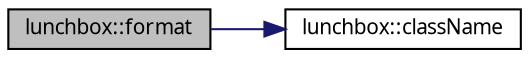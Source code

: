 digraph "lunchbox::format"
{
  edge [fontname="Sans",fontsize="10",labelfontname="Sans",labelfontsize="10"];
  node [fontname="Sans",fontsize="10",shape=record];
  rankdir="LR";
  Node1 [label="lunchbox::format",height=0.2,width=0.4,color="black", fillcolor="grey75", style="filled" fontcolor="black"];
  Node1 -> Node2 [color="midnightblue",fontsize="10",style="solid",fontname="Sans"];
  Node2 [label="lunchbox::className",height=0.2,width=0.4,color="black", fillcolor="white", style="filled",URL="$namespacelunchbox.html#ac28d8481881bf01ae4a9d61de07f968d",tooltip="Print the RTTI name of the given class. "];
}
